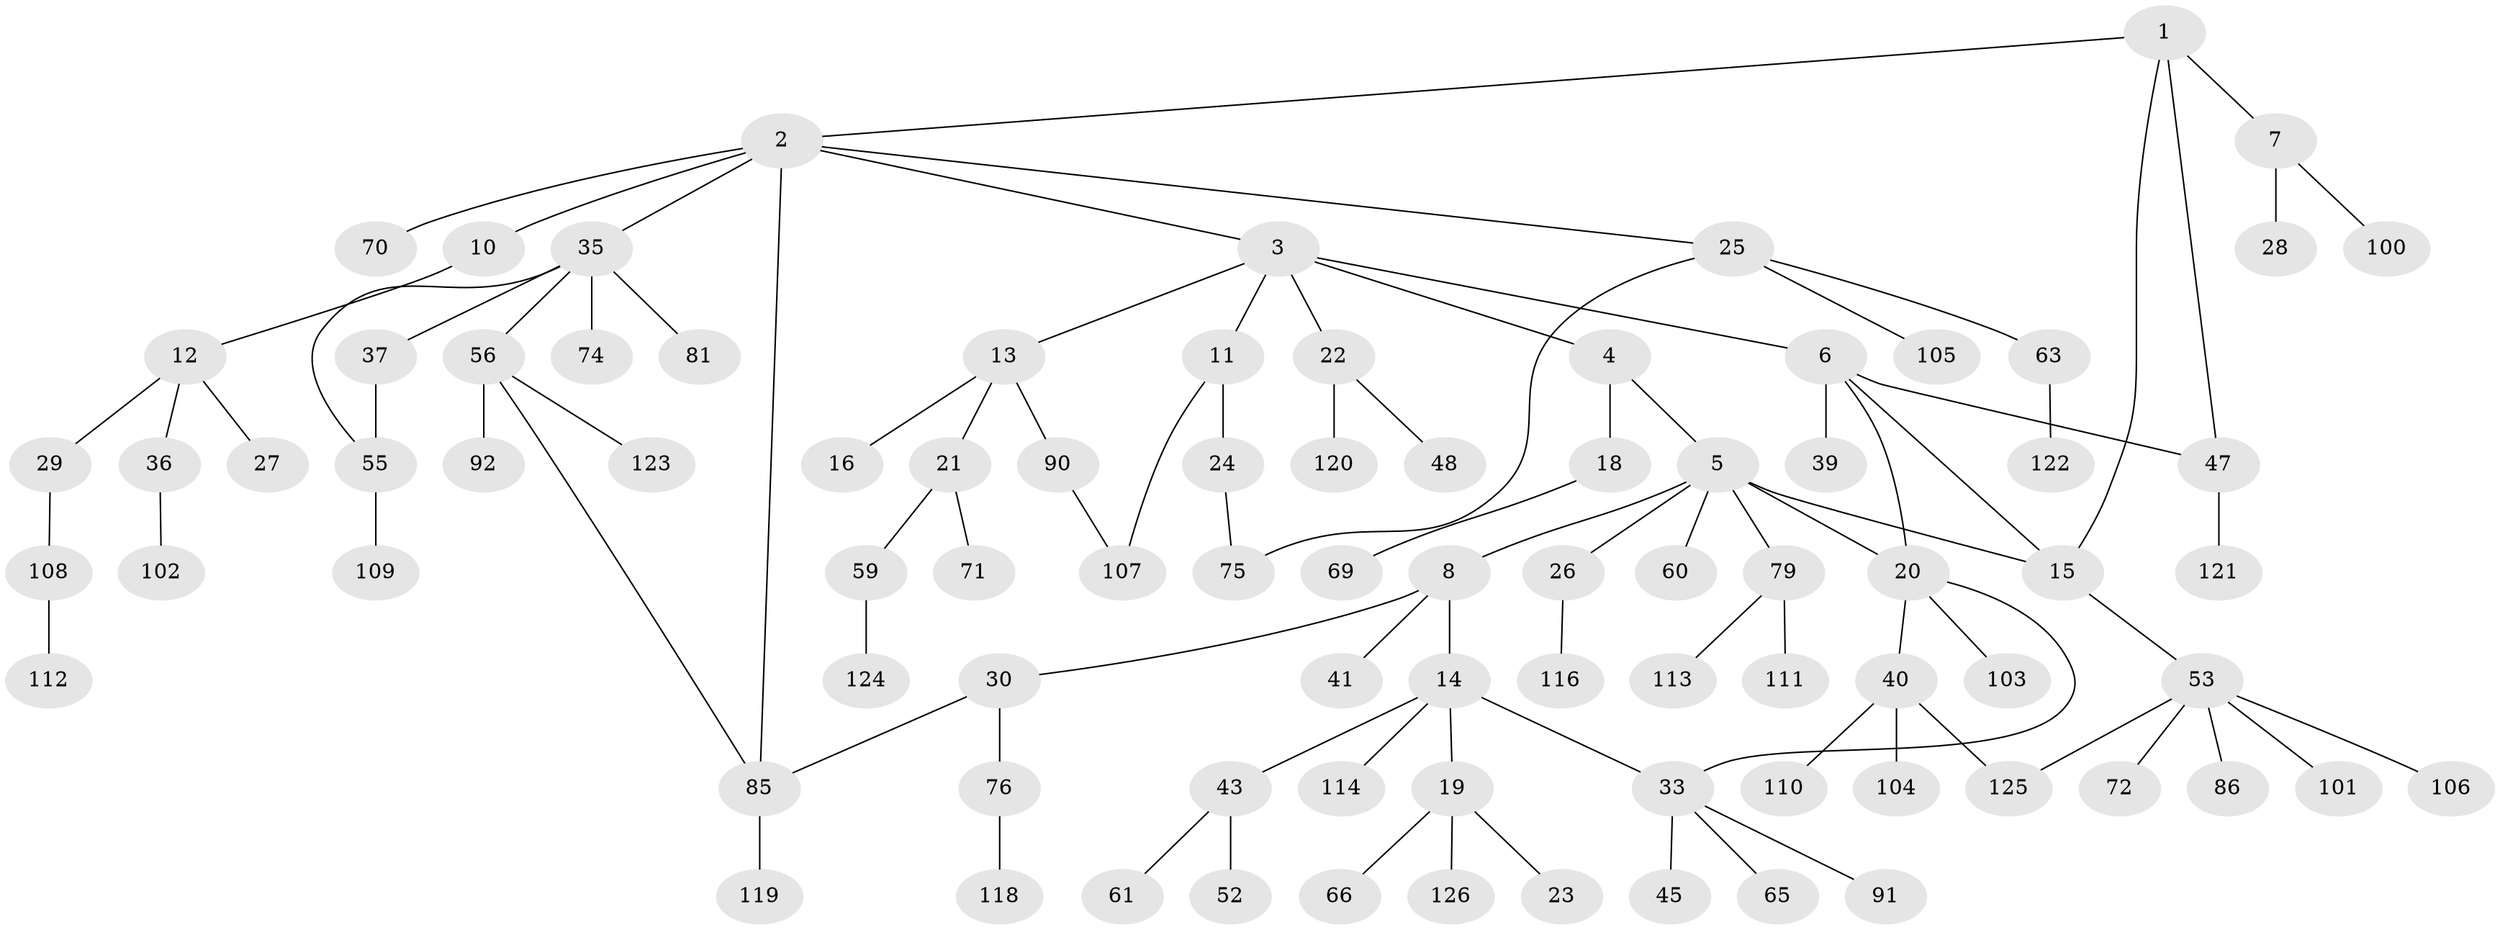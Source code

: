 // original degree distribution, {4: 0.10317460317460317, 7: 0.015873015873015872, 3: 0.1746031746031746, 6: 0.015873015873015872, 5: 0.023809523809523808, 2: 0.23015873015873015, 1: 0.4365079365079365}
// Generated by graph-tools (version 1.1) at 2025/16/03/04/25 18:16:53]
// undirected, 88 vertices, 98 edges
graph export_dot {
graph [start="1"]
  node [color=gray90,style=filled];
  1;
  2;
  3 [super="+89"];
  4;
  5 [super="+9"];
  6 [super="+84"];
  7;
  8;
  10;
  11;
  12;
  13;
  14 [super="+17"];
  15;
  16 [super="+88"];
  18 [super="+58+50"];
  19;
  20 [super="+32"];
  21 [super="+34"];
  22;
  23 [super="+80"];
  24;
  25 [super="+42"];
  26 [super="+77"];
  27 [super="+68"];
  28;
  29 [super="+31"];
  30;
  33 [super="+46"];
  35 [super="+64+38+83"];
  36;
  37;
  39;
  40;
  41;
  43;
  45;
  47 [super="+49"];
  48;
  52;
  53 [super="+54+57"];
  55;
  56 [super="+62+82+67"];
  59;
  60 [super="+115"];
  61;
  63 [super="+98"];
  65;
  66;
  69;
  70;
  71;
  72 [super="+96"];
  74;
  75 [super="+93"];
  76;
  79 [super="+95"];
  81;
  85 [super="+97"];
  86;
  90;
  91;
  92 [super="+94"];
  100;
  101;
  102;
  103;
  104;
  105;
  106;
  107;
  108;
  109;
  110;
  111;
  112;
  113;
  114;
  116;
  118;
  119;
  120;
  121;
  122;
  123;
  124;
  125;
  126;
  1 -- 2;
  1 -- 7;
  1 -- 47;
  1 -- 15;
  2 -- 3;
  2 -- 10;
  2 -- 25;
  2 -- 35;
  2 -- 70;
  2 -- 85;
  3 -- 4;
  3 -- 6;
  3 -- 11;
  3 -- 13;
  3 -- 22;
  4 -- 5;
  4 -- 18;
  5 -- 8;
  5 -- 15;
  5 -- 26;
  5 -- 79;
  5 -- 20;
  5 -- 60;
  6 -- 20;
  6 -- 39;
  6 -- 47;
  6 -- 15;
  7 -- 28;
  7 -- 100;
  8 -- 14;
  8 -- 30;
  8 -- 41;
  10 -- 12;
  11 -- 24;
  11 -- 107;
  12 -- 27;
  12 -- 29;
  12 -- 36;
  13 -- 16;
  13 -- 21;
  13 -- 90;
  14 -- 19;
  14 -- 33;
  14 -- 114;
  14 -- 43;
  15 -- 53;
  18 -- 69;
  19 -- 23;
  19 -- 66;
  19 -- 126;
  20 -- 103;
  20 -- 40;
  20 -- 33;
  21 -- 59;
  21 -- 71;
  22 -- 48;
  22 -- 120;
  24 -- 75;
  25 -- 63;
  25 -- 75;
  25 -- 105;
  26 -- 116;
  29 -- 108;
  30 -- 76;
  30 -- 85;
  33 -- 45;
  33 -- 65;
  33 -- 91;
  35 -- 37;
  35 -- 81;
  35 -- 56;
  35 -- 74;
  35 -- 55;
  36 -- 102;
  37 -- 55;
  40 -- 104;
  40 -- 110;
  40 -- 125;
  43 -- 52;
  43 -- 61;
  47 -- 121;
  53 -- 101;
  53 -- 86;
  53 -- 106;
  53 -- 125;
  53 -- 72;
  55 -- 109;
  56 -- 85;
  56 -- 123;
  56 -- 92;
  59 -- 124;
  63 -- 122;
  76 -- 118;
  79 -- 113;
  79 -- 111;
  85 -- 119;
  90 -- 107;
  108 -- 112;
}

